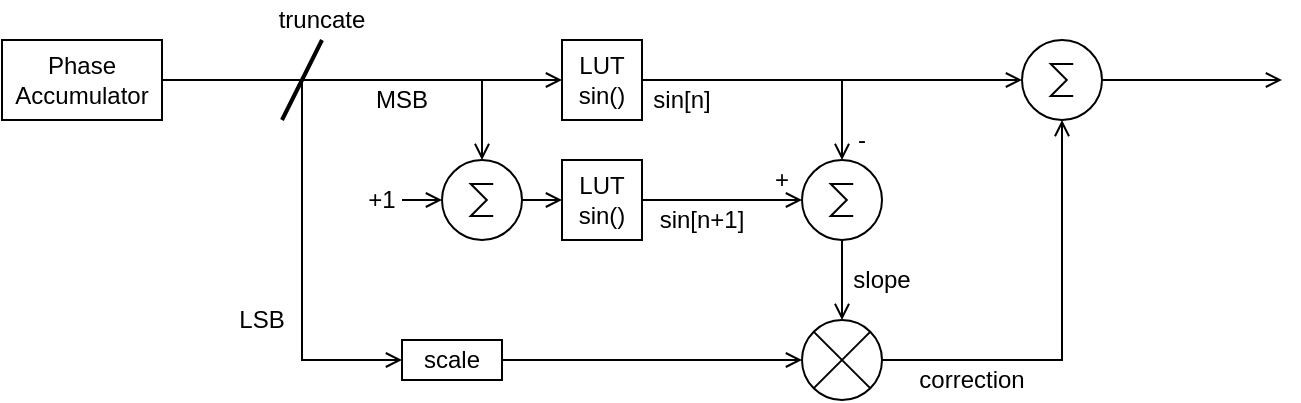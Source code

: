 <mxfile version="20.6.2" type="device"><diagram id="TTkOIWqw_6fBNyjk10d0" name="Page-1"><mxGraphModel dx="819" dy="545" grid="1" gridSize="10" guides="1" tooltips="1" connect="1" arrows="1" fold="1" page="1" pageScale="1" pageWidth="1654" pageHeight="1169" math="0" shadow="0"><root><mxCell id="0"/><mxCell id="1" parent="0"/><mxCell id="1nL47X-RRg6s_aeSQVtB-7" style="edgeStyle=orthogonalEdgeStyle;rounded=0;orthogonalLoop=1;jettySize=auto;html=1;exitX=1;exitY=0.5;exitDx=0;exitDy=0;entryX=0;entryY=0.5;entryDx=0;entryDy=0;endArrow=open;endFill=0;" edge="1" parent="1" source="1nL47X-RRg6s_aeSQVtB-1" target="1nL47X-RRg6s_aeSQVtB-2"><mxGeometry relative="1" as="geometry"/></mxCell><mxCell id="1nL47X-RRg6s_aeSQVtB-13" style="edgeStyle=orthogonalEdgeStyle;rounded=0;orthogonalLoop=1;jettySize=auto;html=1;exitX=1;exitY=0.5;exitDx=0;exitDy=0;entryX=0.5;entryY=0;entryDx=0;entryDy=0;entryPerimeter=0;endArrow=open;endFill=0;" edge="1" parent="1" source="1nL47X-RRg6s_aeSQVtB-1" target="1nL47X-RRg6s_aeSQVtB-11"><mxGeometry relative="1" as="geometry"><Array as="points"><mxPoint x="360" y="220"/></Array></mxGeometry></mxCell><mxCell id="1nL47X-RRg6s_aeSQVtB-17" style="edgeStyle=orthogonalEdgeStyle;rounded=0;orthogonalLoop=1;jettySize=auto;html=1;exitX=1;exitY=0.5;exitDx=0;exitDy=0;strokeWidth=1;endArrow=open;endFill=0;entryX=0;entryY=0.5;entryDx=0;entryDy=0;" edge="1" parent="1" source="1nL47X-RRg6s_aeSQVtB-1" target="1nL47X-RRg6s_aeSQVtB-18"><mxGeometry relative="1" as="geometry"><mxPoint x="350" y="420.0" as="targetPoint"/><Array as="points"><mxPoint x="270" y="220"/><mxPoint x="270" y="360"/></Array></mxGeometry></mxCell><mxCell id="1nL47X-RRg6s_aeSQVtB-1" value="Phase Accumulator" style="rounded=0;whiteSpace=wrap;html=1;" vertex="1" parent="1"><mxGeometry x="120" y="200" width="80" height="40" as="geometry"/></mxCell><mxCell id="1nL47X-RRg6s_aeSQVtB-21" style="edgeStyle=orthogonalEdgeStyle;rounded=0;orthogonalLoop=1;jettySize=auto;html=1;exitX=1;exitY=0.5;exitDx=0;exitDy=0;entryX=0.5;entryY=0;entryDx=0;entryDy=0;entryPerimeter=0;strokeWidth=1;endArrow=open;endFill=0;" edge="1" parent="1" source="1nL47X-RRg6s_aeSQVtB-2" target="1nL47X-RRg6s_aeSQVtB-19"><mxGeometry relative="1" as="geometry"/></mxCell><mxCell id="1nL47X-RRg6s_aeSQVtB-28" style="edgeStyle=orthogonalEdgeStyle;rounded=0;orthogonalLoop=1;jettySize=auto;html=1;exitX=1;exitY=0.5;exitDx=0;exitDy=0;entryX=0;entryY=0.5;entryDx=0;entryDy=0;entryPerimeter=0;strokeWidth=1;endArrow=open;endFill=0;" edge="1" parent="1" source="1nL47X-RRg6s_aeSQVtB-2" target="1nL47X-RRg6s_aeSQVtB-27"><mxGeometry relative="1" as="geometry"/></mxCell><mxCell id="1nL47X-RRg6s_aeSQVtB-2" value="LUT&lt;br&gt;sin()" style="rounded=0;whiteSpace=wrap;html=1;" vertex="1" parent="1"><mxGeometry x="400" y="200" width="40" height="40" as="geometry"/></mxCell><mxCell id="1nL47X-RRg6s_aeSQVtB-20" style="edgeStyle=orthogonalEdgeStyle;rounded=0;orthogonalLoop=1;jettySize=auto;html=1;exitX=1;exitY=0.5;exitDx=0;exitDy=0;entryX=0;entryY=0.5;entryDx=0;entryDy=0;entryPerimeter=0;strokeWidth=1;endArrow=open;endFill=0;" edge="1" parent="1" source="1nL47X-RRg6s_aeSQVtB-3" target="1nL47X-RRg6s_aeSQVtB-19"><mxGeometry relative="1" as="geometry"/></mxCell><mxCell id="1nL47X-RRg6s_aeSQVtB-3" value="LUT&lt;br&gt;sin()" style="rounded=0;whiteSpace=wrap;html=1;" vertex="1" parent="1"><mxGeometry x="400" y="260" width="40" height="40" as="geometry"/></mxCell><mxCell id="1nL47X-RRg6s_aeSQVtB-5" value="" style="endArrow=none;html=1;rounded=0;strokeWidth=2;" edge="1" parent="1"><mxGeometry width="50" height="50" relative="1" as="geometry"><mxPoint x="260" y="240" as="sourcePoint"/><mxPoint x="280" y="200" as="targetPoint"/></mxGeometry></mxCell><mxCell id="1nL47X-RRg6s_aeSQVtB-12" style="edgeStyle=orthogonalEdgeStyle;rounded=0;orthogonalLoop=1;jettySize=auto;html=1;exitX=1;exitY=0.5;exitDx=0;exitDy=0;exitPerimeter=0;entryX=0;entryY=0.5;entryDx=0;entryDy=0;endArrow=open;endFill=0;" edge="1" parent="1" source="1nL47X-RRg6s_aeSQVtB-11" target="1nL47X-RRg6s_aeSQVtB-3"><mxGeometry relative="1" as="geometry"/></mxCell><mxCell id="1nL47X-RRg6s_aeSQVtB-11" value="" style="verticalLabelPosition=bottom;shadow=0;dashed=0;align=center;html=1;verticalAlign=top;shape=mxgraph.electrical.abstract.sum;" vertex="1" parent="1"><mxGeometry x="340" y="260" width="40" height="40" as="geometry"/></mxCell><mxCell id="1nL47X-RRg6s_aeSQVtB-16" style="edgeStyle=orthogonalEdgeStyle;rounded=0;orthogonalLoop=1;jettySize=auto;html=1;exitX=1;exitY=0.5;exitDx=0;exitDy=0;entryX=0;entryY=0.5;entryDx=0;entryDy=0;entryPerimeter=0;endArrow=open;endFill=0;" edge="1" parent="1" source="1nL47X-RRg6s_aeSQVtB-14" target="1nL47X-RRg6s_aeSQVtB-11"><mxGeometry relative="1" as="geometry"/></mxCell><mxCell id="1nL47X-RRg6s_aeSQVtB-14" value="+1" style="text;html=1;strokeColor=none;fillColor=none;align=center;verticalAlign=middle;whiteSpace=wrap;rounded=0;" vertex="1" parent="1"><mxGeometry x="300" y="265" width="20" height="30" as="geometry"/></mxCell><mxCell id="1nL47X-RRg6s_aeSQVtB-25" style="edgeStyle=orthogonalEdgeStyle;rounded=0;orthogonalLoop=1;jettySize=auto;html=1;exitX=1;exitY=0.5;exitDx=0;exitDy=0;entryX=0;entryY=0.5;entryDx=0;entryDy=0;strokeWidth=1;endArrow=open;endFill=0;" edge="1" parent="1" source="1nL47X-RRg6s_aeSQVtB-18" target="1nL47X-RRg6s_aeSQVtB-24"><mxGeometry relative="1" as="geometry"/></mxCell><mxCell id="1nL47X-RRg6s_aeSQVtB-18" value="scale" style="rounded=0;whiteSpace=wrap;html=1;" vertex="1" parent="1"><mxGeometry x="320" y="350" width="50" height="20" as="geometry"/></mxCell><mxCell id="1nL47X-RRg6s_aeSQVtB-26" style="edgeStyle=orthogonalEdgeStyle;rounded=0;orthogonalLoop=1;jettySize=auto;html=1;exitX=0.5;exitY=1;exitDx=0;exitDy=0;exitPerimeter=0;entryX=0.5;entryY=0;entryDx=0;entryDy=0;strokeWidth=1;endArrow=open;endFill=0;" edge="1" parent="1" source="1nL47X-RRg6s_aeSQVtB-19" target="1nL47X-RRg6s_aeSQVtB-24"><mxGeometry relative="1" as="geometry"/></mxCell><mxCell id="1nL47X-RRg6s_aeSQVtB-19" value="" style="verticalLabelPosition=bottom;shadow=0;dashed=0;align=center;html=1;verticalAlign=top;shape=mxgraph.electrical.abstract.sum;" vertex="1" parent="1"><mxGeometry x="520" y="260" width="40" height="40" as="geometry"/></mxCell><mxCell id="1nL47X-RRg6s_aeSQVtB-22" value="+" style="text;html=1;strokeColor=none;fillColor=none;align=center;verticalAlign=middle;whiteSpace=wrap;rounded=0;" vertex="1" parent="1"><mxGeometry x="500" y="260" width="20" height="20" as="geometry"/></mxCell><mxCell id="1nL47X-RRg6s_aeSQVtB-23" value="-" style="text;html=1;strokeColor=none;fillColor=none;align=center;verticalAlign=middle;whiteSpace=wrap;rounded=0;" vertex="1" parent="1"><mxGeometry x="540" y="240" width="20" height="20" as="geometry"/></mxCell><mxCell id="1nL47X-RRg6s_aeSQVtB-29" style="edgeStyle=orthogonalEdgeStyle;rounded=0;orthogonalLoop=1;jettySize=auto;html=1;exitX=1;exitY=0.5;exitDx=0;exitDy=0;entryX=0.5;entryY=1;entryDx=0;entryDy=0;entryPerimeter=0;strokeWidth=1;endArrow=open;endFill=0;" edge="1" parent="1" source="1nL47X-RRg6s_aeSQVtB-24" target="1nL47X-RRg6s_aeSQVtB-27"><mxGeometry relative="1" as="geometry"/></mxCell><mxCell id="1nL47X-RRg6s_aeSQVtB-24" value="" style="shape=sumEllipse;perimeter=ellipsePerimeter;whiteSpace=wrap;html=1;backgroundOutline=1;" vertex="1" parent="1"><mxGeometry x="520" y="340" width="40" height="40" as="geometry"/></mxCell><mxCell id="1nL47X-RRg6s_aeSQVtB-36" style="edgeStyle=orthogonalEdgeStyle;rounded=0;orthogonalLoop=1;jettySize=auto;html=1;exitX=1;exitY=0.5;exitDx=0;exitDy=0;exitPerimeter=0;strokeWidth=1;endArrow=open;endFill=0;" edge="1" parent="1" source="1nL47X-RRg6s_aeSQVtB-27"><mxGeometry relative="1" as="geometry"><mxPoint x="760" y="220" as="targetPoint"/></mxGeometry></mxCell><mxCell id="1nL47X-RRg6s_aeSQVtB-27" value="" style="verticalLabelPosition=bottom;shadow=0;dashed=0;align=center;html=1;verticalAlign=top;shape=mxgraph.electrical.abstract.sum;" vertex="1" parent="1"><mxGeometry x="630" y="200" width="40" height="40" as="geometry"/></mxCell><mxCell id="1nL47X-RRg6s_aeSQVtB-30" value="truncate" style="text;html=1;strokeColor=none;fillColor=none;align=center;verticalAlign=middle;whiteSpace=wrap;rounded=0;" vertex="1" parent="1"><mxGeometry x="250" y="180" width="60" height="20" as="geometry"/></mxCell><mxCell id="1nL47X-RRg6s_aeSQVtB-31" value="sin[n+1]" style="text;html=1;strokeColor=none;fillColor=none;align=center;verticalAlign=middle;whiteSpace=wrap;rounded=0;" vertex="1" parent="1"><mxGeometry x="440" y="280" width="60" height="20" as="geometry"/></mxCell><mxCell id="1nL47X-RRg6s_aeSQVtB-32" value="sin[n]" style="text;html=1;strokeColor=none;fillColor=none;align=center;verticalAlign=middle;whiteSpace=wrap;rounded=0;" vertex="1" parent="1"><mxGeometry x="440" y="220" width="40" height="20" as="geometry"/></mxCell><mxCell id="1nL47X-RRg6s_aeSQVtB-34" value="MSB" style="text;html=1;strokeColor=none;fillColor=none;align=center;verticalAlign=middle;whiteSpace=wrap;rounded=0;" vertex="1" parent="1"><mxGeometry x="300" y="220" width="40" height="20" as="geometry"/></mxCell><mxCell id="1nL47X-RRg6s_aeSQVtB-35" value="LSB" style="text;html=1;strokeColor=none;fillColor=none;align=center;verticalAlign=middle;whiteSpace=wrap;rounded=0;" vertex="1" parent="1"><mxGeometry x="230" y="330" width="40" height="20" as="geometry"/></mxCell><mxCell id="1nL47X-RRg6s_aeSQVtB-38" value="correction" style="text;html=1;strokeColor=none;fillColor=none;align=center;verticalAlign=middle;whiteSpace=wrap;rounded=0;" vertex="1" parent="1"><mxGeometry x="570" y="360" width="70" height="20" as="geometry"/></mxCell><mxCell id="1nL47X-RRg6s_aeSQVtB-39" value="slope" style="text;html=1;strokeColor=none;fillColor=none;align=center;verticalAlign=middle;whiteSpace=wrap;rounded=0;" vertex="1" parent="1"><mxGeometry x="540" y="310" width="40" height="20" as="geometry"/></mxCell></root></mxGraphModel></diagram></mxfile>